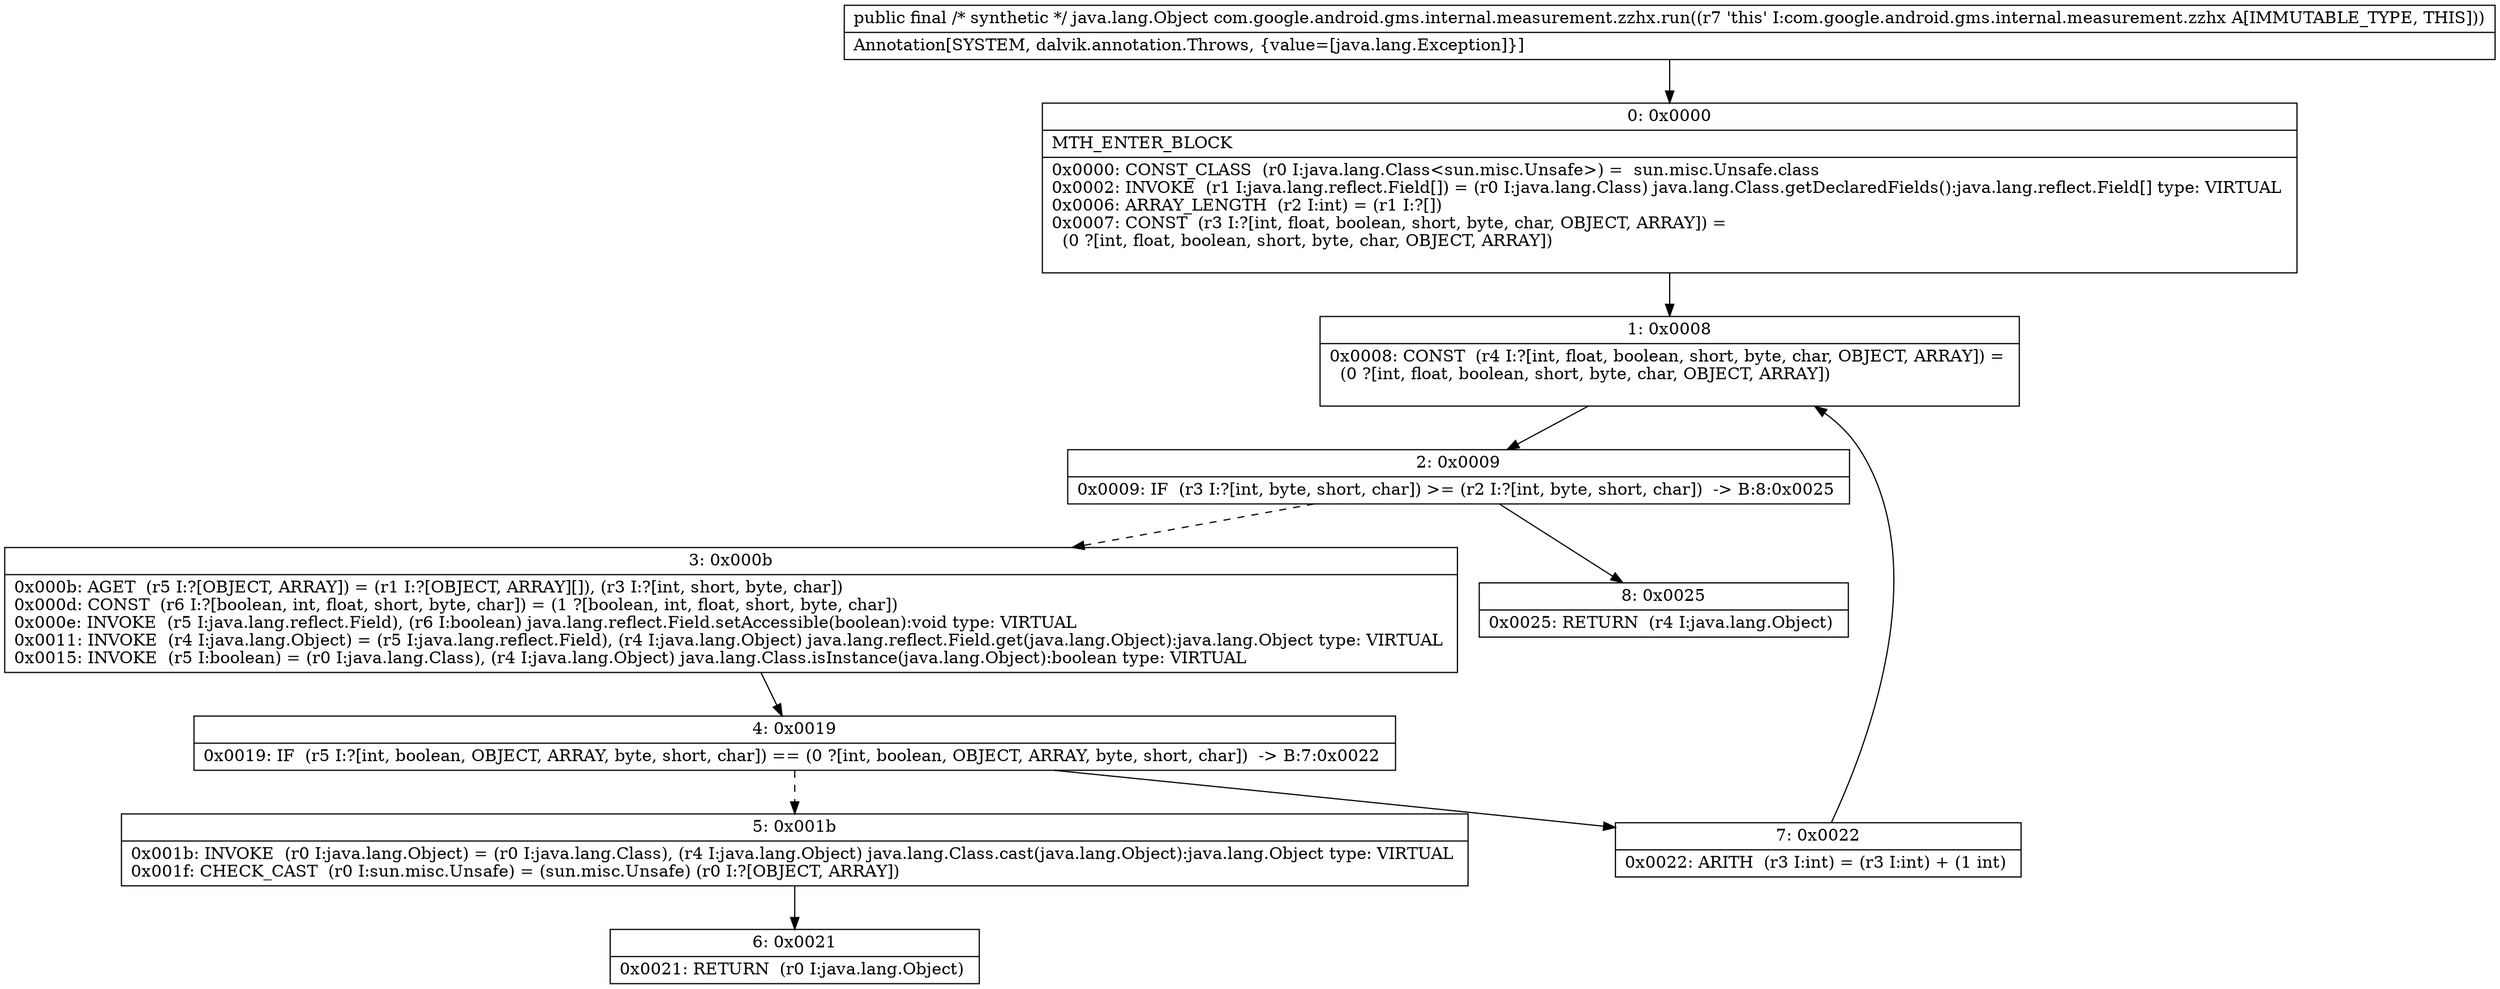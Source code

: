 digraph "CFG forcom.google.android.gms.internal.measurement.zzhx.run()Ljava\/lang\/Object;" {
Node_0 [shape=record,label="{0\:\ 0x0000|MTH_ENTER_BLOCK\l|0x0000: CONST_CLASS  (r0 I:java.lang.Class\<sun.misc.Unsafe\>) =  sun.misc.Unsafe.class \l0x0002: INVOKE  (r1 I:java.lang.reflect.Field[]) = (r0 I:java.lang.Class) java.lang.Class.getDeclaredFields():java.lang.reflect.Field[] type: VIRTUAL \l0x0006: ARRAY_LENGTH  (r2 I:int) = (r1 I:?[]) \l0x0007: CONST  (r3 I:?[int, float, boolean, short, byte, char, OBJECT, ARRAY]) = \l  (0 ?[int, float, boolean, short, byte, char, OBJECT, ARRAY])\l \l}"];
Node_1 [shape=record,label="{1\:\ 0x0008|0x0008: CONST  (r4 I:?[int, float, boolean, short, byte, char, OBJECT, ARRAY]) = \l  (0 ?[int, float, boolean, short, byte, char, OBJECT, ARRAY])\l \l}"];
Node_2 [shape=record,label="{2\:\ 0x0009|0x0009: IF  (r3 I:?[int, byte, short, char]) \>= (r2 I:?[int, byte, short, char])  \-\> B:8:0x0025 \l}"];
Node_3 [shape=record,label="{3\:\ 0x000b|0x000b: AGET  (r5 I:?[OBJECT, ARRAY]) = (r1 I:?[OBJECT, ARRAY][]), (r3 I:?[int, short, byte, char]) \l0x000d: CONST  (r6 I:?[boolean, int, float, short, byte, char]) = (1 ?[boolean, int, float, short, byte, char]) \l0x000e: INVOKE  (r5 I:java.lang.reflect.Field), (r6 I:boolean) java.lang.reflect.Field.setAccessible(boolean):void type: VIRTUAL \l0x0011: INVOKE  (r4 I:java.lang.Object) = (r5 I:java.lang.reflect.Field), (r4 I:java.lang.Object) java.lang.reflect.Field.get(java.lang.Object):java.lang.Object type: VIRTUAL \l0x0015: INVOKE  (r5 I:boolean) = (r0 I:java.lang.Class), (r4 I:java.lang.Object) java.lang.Class.isInstance(java.lang.Object):boolean type: VIRTUAL \l}"];
Node_4 [shape=record,label="{4\:\ 0x0019|0x0019: IF  (r5 I:?[int, boolean, OBJECT, ARRAY, byte, short, char]) == (0 ?[int, boolean, OBJECT, ARRAY, byte, short, char])  \-\> B:7:0x0022 \l}"];
Node_5 [shape=record,label="{5\:\ 0x001b|0x001b: INVOKE  (r0 I:java.lang.Object) = (r0 I:java.lang.Class), (r4 I:java.lang.Object) java.lang.Class.cast(java.lang.Object):java.lang.Object type: VIRTUAL \l0x001f: CHECK_CAST  (r0 I:sun.misc.Unsafe) = (sun.misc.Unsafe) (r0 I:?[OBJECT, ARRAY]) \l}"];
Node_6 [shape=record,label="{6\:\ 0x0021|0x0021: RETURN  (r0 I:java.lang.Object) \l}"];
Node_7 [shape=record,label="{7\:\ 0x0022|0x0022: ARITH  (r3 I:int) = (r3 I:int) + (1 int) \l}"];
Node_8 [shape=record,label="{8\:\ 0x0025|0x0025: RETURN  (r4 I:java.lang.Object) \l}"];
MethodNode[shape=record,label="{public final \/* synthetic *\/ java.lang.Object com.google.android.gms.internal.measurement.zzhx.run((r7 'this' I:com.google.android.gms.internal.measurement.zzhx A[IMMUTABLE_TYPE, THIS]))  | Annotation[SYSTEM, dalvik.annotation.Throws, \{value=[java.lang.Exception]\}]\l}"];
MethodNode -> Node_0;
Node_0 -> Node_1;
Node_1 -> Node_2;
Node_2 -> Node_3[style=dashed];
Node_2 -> Node_8;
Node_3 -> Node_4;
Node_4 -> Node_5[style=dashed];
Node_4 -> Node_7;
Node_5 -> Node_6;
Node_7 -> Node_1;
}

